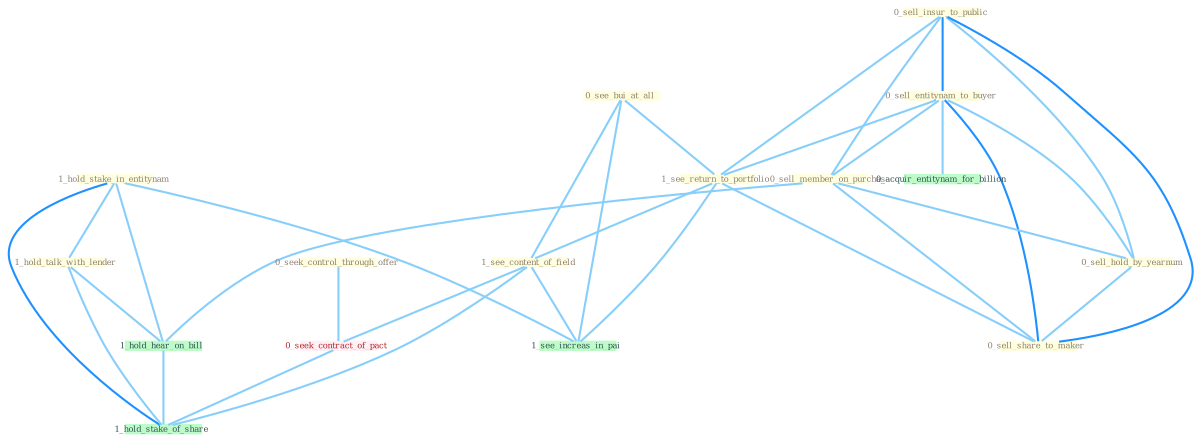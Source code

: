 Graph G{ 
    node
    [shape=polygon,style=filled,width=.5,height=.06,color="#BDFCC9",fixedsize=true,fontsize=4,
    fontcolor="#2f4f4f"];
    {node
    [color="#ffffe0", fontcolor="#8b7d6b"] "1_hold_stake_in_entitynam " "0_sell_insur_to_public " "0_sell_entitynam_to_buyer " "0_sell_member_on_purchas " "0_see_bui_at_all " "0_sell_hold_by_yearnum " "1_see_return_to_portfolio " "1_hold_talk_with_lender " "1_see_content_of_field " "0_seek_control_through_offer " "0_sell_share_to_maker "}
{node [color="#fff0f5", fontcolor="#b22222"] "0_seek_contract_of_pact "}
edge [color="#B0E2FF"];

	"1_hold_stake_in_entitynam " -- "1_hold_talk_with_lender " [w="1", color="#87cefa" ];
	"1_hold_stake_in_entitynam " -- "1_see_increas_in_pai " [w="1", color="#87cefa" ];
	"1_hold_stake_in_entitynam " -- "1_hold_hear_on_bill " [w="1", color="#87cefa" ];
	"1_hold_stake_in_entitynam " -- "1_hold_stake_of_share " [w="2", color="#1e90ff" , len=0.8];
	"0_sell_insur_to_public " -- "0_sell_entitynam_to_buyer " [w="2", color="#1e90ff" , len=0.8];
	"0_sell_insur_to_public " -- "0_sell_member_on_purchas " [w="1", color="#87cefa" ];
	"0_sell_insur_to_public " -- "0_sell_hold_by_yearnum " [w="1", color="#87cefa" ];
	"0_sell_insur_to_public " -- "1_see_return_to_portfolio " [w="1", color="#87cefa" ];
	"0_sell_insur_to_public " -- "0_sell_share_to_maker " [w="2", color="#1e90ff" , len=0.8];
	"0_sell_entitynam_to_buyer " -- "0_sell_member_on_purchas " [w="1", color="#87cefa" ];
	"0_sell_entitynam_to_buyer " -- "0_sell_hold_by_yearnum " [w="1", color="#87cefa" ];
	"0_sell_entitynam_to_buyer " -- "1_see_return_to_portfolio " [w="1", color="#87cefa" ];
	"0_sell_entitynam_to_buyer " -- "0_sell_share_to_maker " [w="2", color="#1e90ff" , len=0.8];
	"0_sell_entitynam_to_buyer " -- "0_acquir_entitynam_for_billion " [w="1", color="#87cefa" ];
	"0_sell_member_on_purchas " -- "0_sell_hold_by_yearnum " [w="1", color="#87cefa" ];
	"0_sell_member_on_purchas " -- "0_sell_share_to_maker " [w="1", color="#87cefa" ];
	"0_sell_member_on_purchas " -- "1_hold_hear_on_bill " [w="1", color="#87cefa" ];
	"0_see_bui_at_all " -- "1_see_return_to_portfolio " [w="1", color="#87cefa" ];
	"0_see_bui_at_all " -- "1_see_content_of_field " [w="1", color="#87cefa" ];
	"0_see_bui_at_all " -- "1_see_increas_in_pai " [w="1", color="#87cefa" ];
	"0_sell_hold_by_yearnum " -- "0_sell_share_to_maker " [w="1", color="#87cefa" ];
	"1_see_return_to_portfolio " -- "1_see_content_of_field " [w="1", color="#87cefa" ];
	"1_see_return_to_portfolio " -- "0_sell_share_to_maker " [w="1", color="#87cefa" ];
	"1_see_return_to_portfolio " -- "1_see_increas_in_pai " [w="1", color="#87cefa" ];
	"1_hold_talk_with_lender " -- "1_hold_hear_on_bill " [w="1", color="#87cefa" ];
	"1_hold_talk_with_lender " -- "1_hold_stake_of_share " [w="1", color="#87cefa" ];
	"1_see_content_of_field " -- "0_seek_contract_of_pact " [w="1", color="#87cefa" ];
	"1_see_content_of_field " -- "1_see_increas_in_pai " [w="1", color="#87cefa" ];
	"1_see_content_of_field " -- "1_hold_stake_of_share " [w="1", color="#87cefa" ];
	"0_seek_control_through_offer " -- "0_seek_contract_of_pact " [w="1", color="#87cefa" ];
	"0_seek_contract_of_pact " -- "1_hold_stake_of_share " [w="1", color="#87cefa" ];
	"1_hold_hear_on_bill " -- "1_hold_stake_of_share " [w="1", color="#87cefa" ];
}